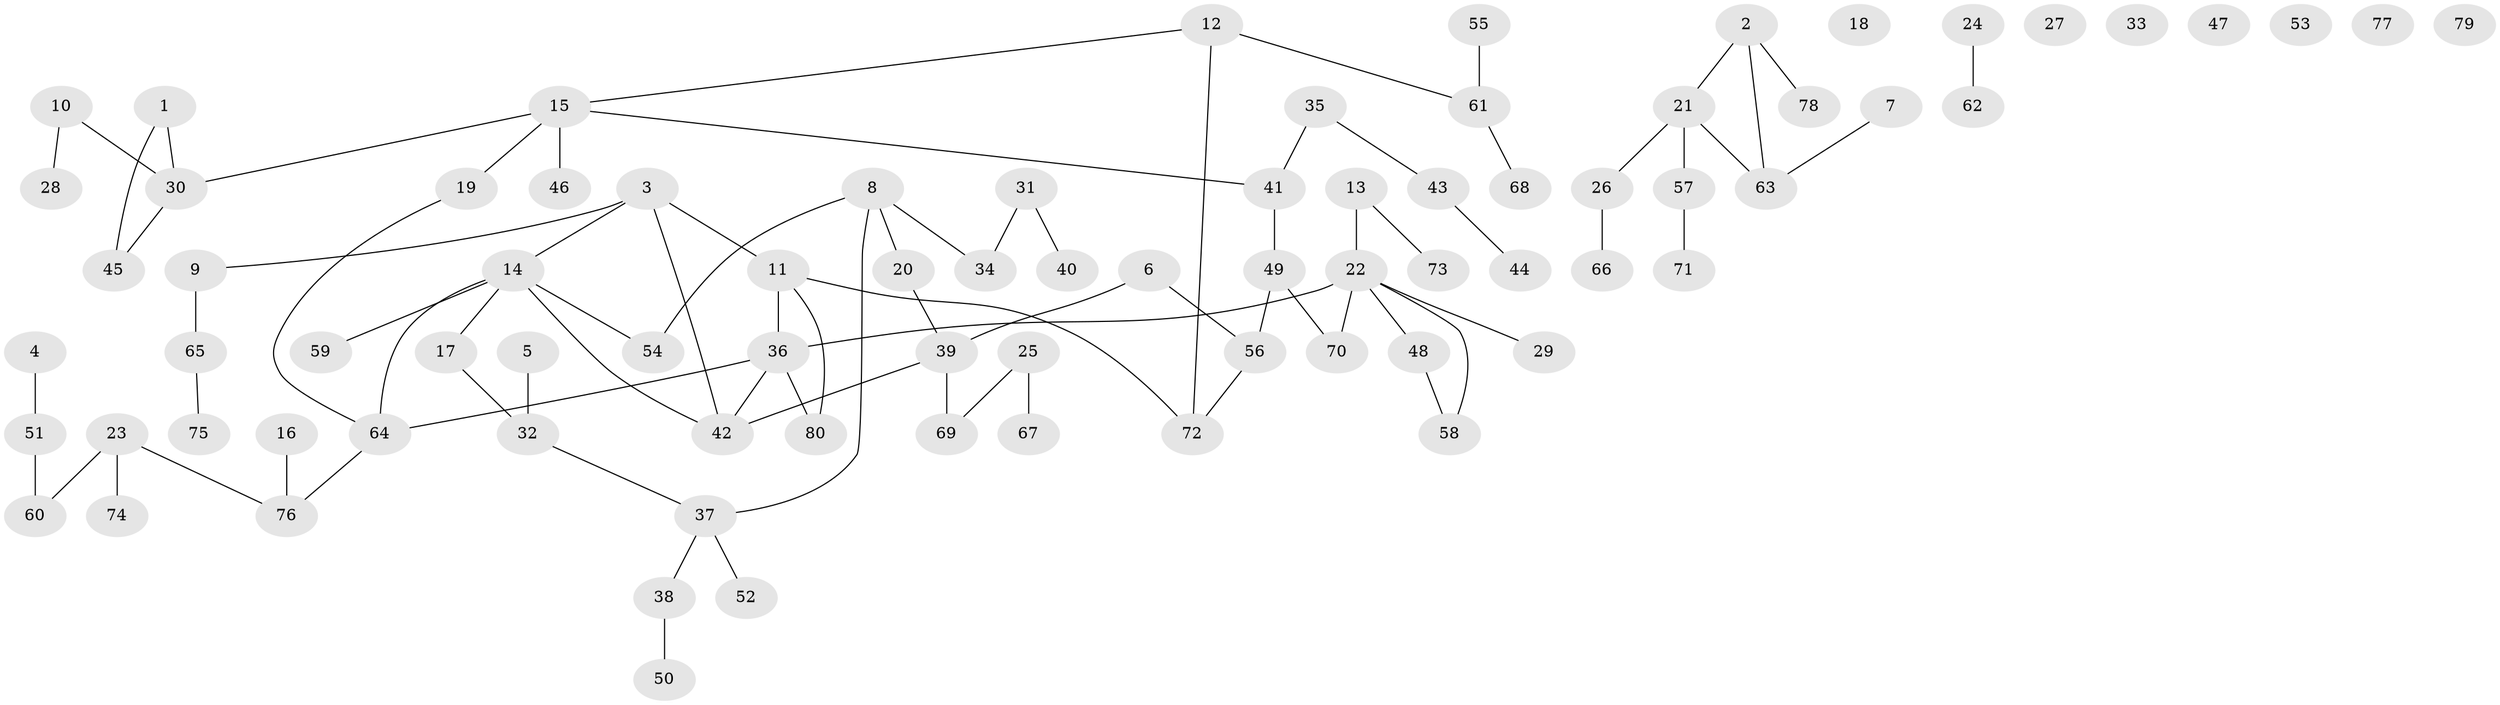 // Generated by graph-tools (version 1.1) at 2025/25/03/09/25 03:25:24]
// undirected, 80 vertices, 83 edges
graph export_dot {
graph [start="1"]
  node [color=gray90,style=filled];
  1;
  2;
  3;
  4;
  5;
  6;
  7;
  8;
  9;
  10;
  11;
  12;
  13;
  14;
  15;
  16;
  17;
  18;
  19;
  20;
  21;
  22;
  23;
  24;
  25;
  26;
  27;
  28;
  29;
  30;
  31;
  32;
  33;
  34;
  35;
  36;
  37;
  38;
  39;
  40;
  41;
  42;
  43;
  44;
  45;
  46;
  47;
  48;
  49;
  50;
  51;
  52;
  53;
  54;
  55;
  56;
  57;
  58;
  59;
  60;
  61;
  62;
  63;
  64;
  65;
  66;
  67;
  68;
  69;
  70;
  71;
  72;
  73;
  74;
  75;
  76;
  77;
  78;
  79;
  80;
  1 -- 30;
  1 -- 45;
  2 -- 21;
  2 -- 63;
  2 -- 78;
  3 -- 9;
  3 -- 11;
  3 -- 14;
  3 -- 42;
  4 -- 51;
  5 -- 32;
  6 -- 39;
  6 -- 56;
  7 -- 63;
  8 -- 20;
  8 -- 34;
  8 -- 37;
  8 -- 54;
  9 -- 65;
  10 -- 28;
  10 -- 30;
  11 -- 36;
  11 -- 72;
  11 -- 80;
  12 -- 15;
  12 -- 61;
  12 -- 72;
  13 -- 22;
  13 -- 73;
  14 -- 17;
  14 -- 42;
  14 -- 54;
  14 -- 59;
  14 -- 64;
  15 -- 19;
  15 -- 30;
  15 -- 41;
  15 -- 46;
  16 -- 76;
  17 -- 32;
  19 -- 64;
  20 -- 39;
  21 -- 26;
  21 -- 57;
  21 -- 63;
  22 -- 29;
  22 -- 36;
  22 -- 48;
  22 -- 58;
  22 -- 70;
  23 -- 60;
  23 -- 74;
  23 -- 76;
  24 -- 62;
  25 -- 67;
  25 -- 69;
  26 -- 66;
  30 -- 45;
  31 -- 34;
  31 -- 40;
  32 -- 37;
  35 -- 41;
  35 -- 43;
  36 -- 42;
  36 -- 64;
  36 -- 80;
  37 -- 38;
  37 -- 52;
  38 -- 50;
  39 -- 42;
  39 -- 69;
  41 -- 49;
  43 -- 44;
  48 -- 58;
  49 -- 56;
  49 -- 70;
  51 -- 60;
  55 -- 61;
  56 -- 72;
  57 -- 71;
  61 -- 68;
  64 -- 76;
  65 -- 75;
}

